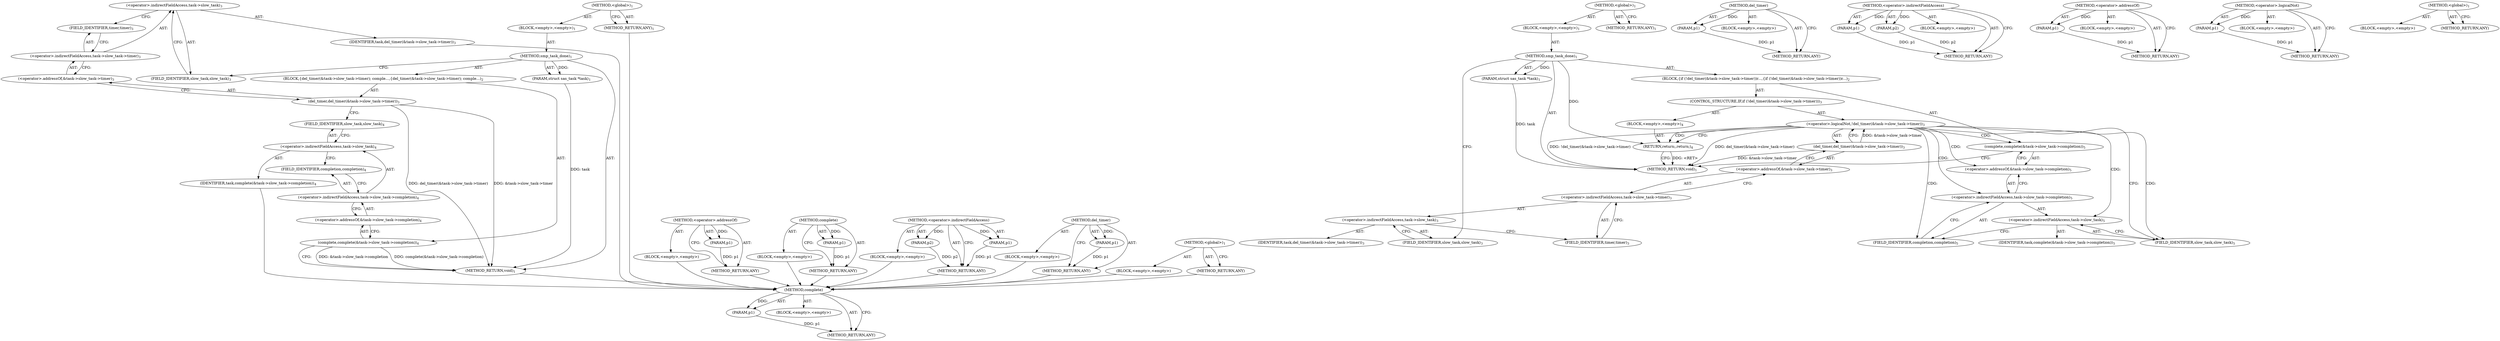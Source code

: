 digraph "&lt;global&gt;" {
vulnerable_63 [label=<(METHOD,complete)>];
vulnerable_64 [label=<(PARAM,p1)>];
vulnerable_65 [label=<(BLOCK,&lt;empty&gt;,&lt;empty&gt;)>];
vulnerable_66 [label=<(METHOD_RETURN,ANY)>];
vulnerable_6 [label=<(METHOD,&lt;global&gt;)<SUB>1</SUB>>];
vulnerable_7 [label=<(BLOCK,&lt;empty&gt;,&lt;empty&gt;)<SUB>1</SUB>>];
vulnerable_8 [label=<(METHOD,smp_task_done)<SUB>1</SUB>>];
vulnerable_9 [label=<(PARAM,struct sas_task *task)<SUB>1</SUB>>];
vulnerable_10 [label=<(BLOCK,{
	if (!del_timer(&amp;task-&gt;slow_task-&gt;timer))
		r...,{
	if (!del_timer(&amp;task-&gt;slow_task-&gt;timer))
		r...)<SUB>2</SUB>>];
vulnerable_11 [label=<(CONTROL_STRUCTURE,IF,if (!del_timer(&amp;task-&gt;slow_task-&gt;timer)))<SUB>3</SUB>>];
vulnerable_12 [label=<(&lt;operator&gt;.logicalNot,!del_timer(&amp;task-&gt;slow_task-&gt;timer))<SUB>3</SUB>>];
vulnerable_13 [label=<(del_timer,del_timer(&amp;task-&gt;slow_task-&gt;timer))<SUB>3</SUB>>];
vulnerable_14 [label=<(&lt;operator&gt;.addressOf,&amp;task-&gt;slow_task-&gt;timer)<SUB>3</SUB>>];
vulnerable_15 [label=<(&lt;operator&gt;.indirectFieldAccess,task-&gt;slow_task-&gt;timer)<SUB>3</SUB>>];
vulnerable_16 [label=<(&lt;operator&gt;.indirectFieldAccess,task-&gt;slow_task)<SUB>3</SUB>>];
vulnerable_17 [label=<(IDENTIFIER,task,del_timer(&amp;task-&gt;slow_task-&gt;timer))<SUB>3</SUB>>];
vulnerable_18 [label=<(FIELD_IDENTIFIER,slow_task,slow_task)<SUB>3</SUB>>];
vulnerable_19 [label=<(FIELD_IDENTIFIER,timer,timer)<SUB>3</SUB>>];
vulnerable_20 [label=<(BLOCK,&lt;empty&gt;,&lt;empty&gt;)<SUB>4</SUB>>];
vulnerable_21 [label=<(RETURN,return;,return;)<SUB>4</SUB>>];
vulnerable_22 [label=<(complete,complete(&amp;task-&gt;slow_task-&gt;completion))<SUB>5</SUB>>];
vulnerable_23 [label=<(&lt;operator&gt;.addressOf,&amp;task-&gt;slow_task-&gt;completion)<SUB>5</SUB>>];
vulnerable_24 [label=<(&lt;operator&gt;.indirectFieldAccess,task-&gt;slow_task-&gt;completion)<SUB>5</SUB>>];
vulnerable_25 [label=<(&lt;operator&gt;.indirectFieldAccess,task-&gt;slow_task)<SUB>5</SUB>>];
vulnerable_26 [label=<(IDENTIFIER,task,complete(&amp;task-&gt;slow_task-&gt;completion))<SUB>5</SUB>>];
vulnerable_27 [label=<(FIELD_IDENTIFIER,slow_task,slow_task)<SUB>5</SUB>>];
vulnerable_28 [label=<(FIELD_IDENTIFIER,completion,completion)<SUB>5</SUB>>];
vulnerable_29 [label=<(METHOD_RETURN,void)<SUB>1</SUB>>];
vulnerable_31 [label=<(METHOD_RETURN,ANY)<SUB>1</SUB>>];
vulnerable_50 [label=<(METHOD,del_timer)>];
vulnerable_51 [label=<(PARAM,p1)>];
vulnerable_52 [label=<(BLOCK,&lt;empty&gt;,&lt;empty&gt;)>];
vulnerable_53 [label=<(METHOD_RETURN,ANY)>];
vulnerable_58 [label=<(METHOD,&lt;operator&gt;.indirectFieldAccess)>];
vulnerable_59 [label=<(PARAM,p1)>];
vulnerable_60 [label=<(PARAM,p2)>];
vulnerable_61 [label=<(BLOCK,&lt;empty&gt;,&lt;empty&gt;)>];
vulnerable_62 [label=<(METHOD_RETURN,ANY)>];
vulnerable_54 [label=<(METHOD,&lt;operator&gt;.addressOf)>];
vulnerable_55 [label=<(PARAM,p1)>];
vulnerable_56 [label=<(BLOCK,&lt;empty&gt;,&lt;empty&gt;)>];
vulnerable_57 [label=<(METHOD_RETURN,ANY)>];
vulnerable_46 [label=<(METHOD,&lt;operator&gt;.logicalNot)>];
vulnerable_47 [label=<(PARAM,p1)>];
vulnerable_48 [label=<(BLOCK,&lt;empty&gt;,&lt;empty&gt;)>];
vulnerable_49 [label=<(METHOD_RETURN,ANY)>];
vulnerable_40 [label=<(METHOD,&lt;global&gt;)<SUB>1</SUB>>];
vulnerable_41 [label=<(BLOCK,&lt;empty&gt;,&lt;empty&gt;)>];
vulnerable_42 [label=<(METHOD_RETURN,ANY)>];
fixed_6 [label=<(METHOD,&lt;global&gt;)<SUB>1</SUB>>];
fixed_7 [label=<(BLOCK,&lt;empty&gt;,&lt;empty&gt;)<SUB>1</SUB>>];
fixed_8 [label=<(METHOD,smp_task_done)<SUB>1</SUB>>];
fixed_9 [label=<(PARAM,struct sas_task *task)<SUB>1</SUB>>];
fixed_10 [label=<(BLOCK,{
	del_timer(&amp;task-&gt;slow_task-&gt;timer);
 	comple...,{
	del_timer(&amp;task-&gt;slow_task-&gt;timer);
 	comple...)<SUB>2</SUB>>];
fixed_11 [label=<(del_timer,del_timer(&amp;task-&gt;slow_task-&gt;timer))<SUB>3</SUB>>];
fixed_12 [label=<(&lt;operator&gt;.addressOf,&amp;task-&gt;slow_task-&gt;timer)<SUB>3</SUB>>];
fixed_13 [label=<(&lt;operator&gt;.indirectFieldAccess,task-&gt;slow_task-&gt;timer)<SUB>3</SUB>>];
fixed_14 [label=<(&lt;operator&gt;.indirectFieldAccess,task-&gt;slow_task)<SUB>3</SUB>>];
fixed_15 [label=<(IDENTIFIER,task,del_timer(&amp;task-&gt;slow_task-&gt;timer))<SUB>3</SUB>>];
fixed_16 [label=<(FIELD_IDENTIFIER,slow_task,slow_task)<SUB>3</SUB>>];
fixed_17 [label=<(FIELD_IDENTIFIER,timer,timer)<SUB>3</SUB>>];
fixed_18 [label=<(complete,complete(&amp;task-&gt;slow_task-&gt;completion))<SUB>4</SUB>>];
fixed_19 [label=<(&lt;operator&gt;.addressOf,&amp;task-&gt;slow_task-&gt;completion)<SUB>4</SUB>>];
fixed_20 [label=<(&lt;operator&gt;.indirectFieldAccess,task-&gt;slow_task-&gt;completion)<SUB>4</SUB>>];
fixed_21 [label=<(&lt;operator&gt;.indirectFieldAccess,task-&gt;slow_task)<SUB>4</SUB>>];
fixed_22 [label=<(IDENTIFIER,task,complete(&amp;task-&gt;slow_task-&gt;completion))<SUB>4</SUB>>];
fixed_23 [label=<(FIELD_IDENTIFIER,slow_task,slow_task)<SUB>4</SUB>>];
fixed_24 [label=<(FIELD_IDENTIFIER,completion,completion)<SUB>4</SUB>>];
fixed_25 [label=<(METHOD_RETURN,void)<SUB>1</SUB>>];
fixed_27 [label=<(METHOD_RETURN,ANY)<SUB>1</SUB>>];
fixed_46 [label=<(METHOD,&lt;operator&gt;.addressOf)>];
fixed_47 [label=<(PARAM,p1)>];
fixed_48 [label=<(BLOCK,&lt;empty&gt;,&lt;empty&gt;)>];
fixed_49 [label=<(METHOD_RETURN,ANY)>];
fixed_55 [label=<(METHOD,complete)>];
fixed_56 [label=<(PARAM,p1)>];
fixed_57 [label=<(BLOCK,&lt;empty&gt;,&lt;empty&gt;)>];
fixed_58 [label=<(METHOD_RETURN,ANY)>];
fixed_50 [label=<(METHOD,&lt;operator&gt;.indirectFieldAccess)>];
fixed_51 [label=<(PARAM,p1)>];
fixed_52 [label=<(PARAM,p2)>];
fixed_53 [label=<(BLOCK,&lt;empty&gt;,&lt;empty&gt;)>];
fixed_54 [label=<(METHOD_RETURN,ANY)>];
fixed_42 [label=<(METHOD,del_timer)>];
fixed_43 [label=<(PARAM,p1)>];
fixed_44 [label=<(BLOCK,&lt;empty&gt;,&lt;empty&gt;)>];
fixed_45 [label=<(METHOD_RETURN,ANY)>];
fixed_36 [label=<(METHOD,&lt;global&gt;)<SUB>1</SUB>>];
fixed_37 [label=<(BLOCK,&lt;empty&gt;,&lt;empty&gt;)>];
fixed_38 [label=<(METHOD_RETURN,ANY)>];
vulnerable_63 -> vulnerable_64  [key=0, label="AST: "];
vulnerable_63 -> vulnerable_64  [key=1, label="DDG: "];
vulnerable_63 -> vulnerable_65  [key=0, label="AST: "];
vulnerable_63 -> vulnerable_66  [key=0, label="AST: "];
vulnerable_63 -> vulnerable_66  [key=1, label="CFG: "];
vulnerable_64 -> vulnerable_66  [key=0, label="DDG: p1"];
vulnerable_6 -> vulnerable_7  [key=0, label="AST: "];
vulnerable_6 -> vulnerable_31  [key=0, label="AST: "];
vulnerable_6 -> vulnerable_31  [key=1, label="CFG: "];
vulnerable_7 -> vulnerable_8  [key=0, label="AST: "];
vulnerable_8 -> vulnerable_9  [key=0, label="AST: "];
vulnerable_8 -> vulnerable_9  [key=1, label="DDG: "];
vulnerable_8 -> vulnerable_10  [key=0, label="AST: "];
vulnerable_8 -> vulnerable_29  [key=0, label="AST: "];
vulnerable_8 -> vulnerable_18  [key=0, label="CFG: "];
vulnerable_8 -> vulnerable_21  [key=0, label="DDG: "];
vulnerable_9 -> vulnerable_29  [key=0, label="DDG: task"];
vulnerable_10 -> vulnerable_11  [key=0, label="AST: "];
vulnerable_10 -> vulnerable_22  [key=0, label="AST: "];
vulnerable_11 -> vulnerable_12  [key=0, label="AST: "];
vulnerable_11 -> vulnerable_20  [key=0, label="AST: "];
vulnerable_12 -> vulnerable_13  [key=0, label="AST: "];
vulnerable_12 -> vulnerable_21  [key=0, label="CFG: "];
vulnerable_12 -> vulnerable_21  [key=1, label="CDG: "];
vulnerable_12 -> vulnerable_27  [key=0, label="CFG: "];
vulnerable_12 -> vulnerable_27  [key=1, label="CDG: "];
vulnerable_12 -> vulnerable_29  [key=0, label="DDG: del_timer(&amp;task-&gt;slow_task-&gt;timer)"];
vulnerable_12 -> vulnerable_29  [key=1, label="DDG: !del_timer(&amp;task-&gt;slow_task-&gt;timer)"];
vulnerable_12 -> vulnerable_24  [key=0, label="CDG: "];
vulnerable_12 -> vulnerable_25  [key=0, label="CDG: "];
vulnerable_12 -> vulnerable_22  [key=0, label="CDG: "];
vulnerable_12 -> vulnerable_23  [key=0, label="CDG: "];
vulnerable_12 -> vulnerable_28  [key=0, label="CDG: "];
vulnerable_13 -> vulnerable_14  [key=0, label="AST: "];
vulnerable_13 -> vulnerable_12  [key=0, label="CFG: "];
vulnerable_13 -> vulnerable_12  [key=1, label="DDG: &amp;task-&gt;slow_task-&gt;timer"];
vulnerable_13 -> vulnerable_29  [key=0, label="DDG: &amp;task-&gt;slow_task-&gt;timer"];
vulnerable_14 -> vulnerable_15  [key=0, label="AST: "];
vulnerable_14 -> vulnerable_13  [key=0, label="CFG: "];
vulnerable_15 -> vulnerable_16  [key=0, label="AST: "];
vulnerable_15 -> vulnerable_19  [key=0, label="AST: "];
vulnerable_15 -> vulnerable_14  [key=0, label="CFG: "];
vulnerable_16 -> vulnerable_17  [key=0, label="AST: "];
vulnerable_16 -> vulnerable_18  [key=0, label="AST: "];
vulnerable_16 -> vulnerable_19  [key=0, label="CFG: "];
vulnerable_18 -> vulnerable_16  [key=0, label="CFG: "];
vulnerable_19 -> vulnerable_15  [key=0, label="CFG: "];
vulnerable_20 -> vulnerable_21  [key=0, label="AST: "];
vulnerable_21 -> vulnerable_29  [key=0, label="CFG: "];
vulnerable_21 -> vulnerable_29  [key=1, label="DDG: &lt;RET&gt;"];
vulnerable_22 -> vulnerable_23  [key=0, label="AST: "];
vulnerable_22 -> vulnerable_29  [key=0, label="CFG: "];
vulnerable_23 -> vulnerable_24  [key=0, label="AST: "];
vulnerable_23 -> vulnerable_22  [key=0, label="CFG: "];
vulnerable_24 -> vulnerable_25  [key=0, label="AST: "];
vulnerable_24 -> vulnerable_28  [key=0, label="AST: "];
vulnerable_24 -> vulnerable_23  [key=0, label="CFG: "];
vulnerable_25 -> vulnerable_26  [key=0, label="AST: "];
vulnerable_25 -> vulnerable_27  [key=0, label="AST: "];
vulnerable_25 -> vulnerable_28  [key=0, label="CFG: "];
vulnerable_27 -> vulnerable_25  [key=0, label="CFG: "];
vulnerable_28 -> vulnerable_24  [key=0, label="CFG: "];
vulnerable_50 -> vulnerable_51  [key=0, label="AST: "];
vulnerable_50 -> vulnerable_51  [key=1, label="DDG: "];
vulnerable_50 -> vulnerable_52  [key=0, label="AST: "];
vulnerable_50 -> vulnerable_53  [key=0, label="AST: "];
vulnerable_50 -> vulnerable_53  [key=1, label="CFG: "];
vulnerable_51 -> vulnerable_53  [key=0, label="DDG: p1"];
vulnerable_58 -> vulnerable_59  [key=0, label="AST: "];
vulnerable_58 -> vulnerable_59  [key=1, label="DDG: "];
vulnerable_58 -> vulnerable_61  [key=0, label="AST: "];
vulnerable_58 -> vulnerable_60  [key=0, label="AST: "];
vulnerable_58 -> vulnerable_60  [key=1, label="DDG: "];
vulnerable_58 -> vulnerable_62  [key=0, label="AST: "];
vulnerable_58 -> vulnerable_62  [key=1, label="CFG: "];
vulnerable_59 -> vulnerable_62  [key=0, label="DDG: p1"];
vulnerable_60 -> vulnerable_62  [key=0, label="DDG: p2"];
vulnerable_54 -> vulnerable_55  [key=0, label="AST: "];
vulnerable_54 -> vulnerable_55  [key=1, label="DDG: "];
vulnerable_54 -> vulnerable_56  [key=0, label="AST: "];
vulnerable_54 -> vulnerable_57  [key=0, label="AST: "];
vulnerable_54 -> vulnerable_57  [key=1, label="CFG: "];
vulnerable_55 -> vulnerable_57  [key=0, label="DDG: p1"];
vulnerable_46 -> vulnerable_47  [key=0, label="AST: "];
vulnerable_46 -> vulnerable_47  [key=1, label="DDG: "];
vulnerable_46 -> vulnerable_48  [key=0, label="AST: "];
vulnerable_46 -> vulnerable_49  [key=0, label="AST: "];
vulnerable_46 -> vulnerable_49  [key=1, label="CFG: "];
vulnerable_47 -> vulnerable_49  [key=0, label="DDG: p1"];
vulnerable_40 -> vulnerable_41  [key=0, label="AST: "];
vulnerable_40 -> vulnerable_42  [key=0, label="AST: "];
vulnerable_40 -> vulnerable_42  [key=1, label="CFG: "];
fixed_6 -> fixed_7  [key=0, label="AST: "];
fixed_6 -> fixed_27  [key=0, label="AST: "];
fixed_6 -> fixed_27  [key=1, label="CFG: "];
fixed_7 -> fixed_8  [key=0, label="AST: "];
fixed_8 -> fixed_9  [key=0, label="AST: "];
fixed_8 -> fixed_9  [key=1, label="DDG: "];
fixed_8 -> fixed_10  [key=0, label="AST: "];
fixed_8 -> fixed_25  [key=0, label="AST: "];
fixed_8 -> fixed_16  [key=0, label="CFG: "];
fixed_9 -> fixed_25  [key=0, label="DDG: task"];
fixed_10 -> fixed_11  [key=0, label="AST: "];
fixed_10 -> fixed_18  [key=0, label="AST: "];
fixed_11 -> fixed_12  [key=0, label="AST: "];
fixed_11 -> fixed_23  [key=0, label="CFG: "];
fixed_11 -> fixed_25  [key=0, label="DDG: &amp;task-&gt;slow_task-&gt;timer"];
fixed_11 -> fixed_25  [key=1, label="DDG: del_timer(&amp;task-&gt;slow_task-&gt;timer)"];
fixed_12 -> fixed_13  [key=0, label="AST: "];
fixed_12 -> fixed_11  [key=0, label="CFG: "];
fixed_13 -> fixed_14  [key=0, label="AST: "];
fixed_13 -> fixed_17  [key=0, label="AST: "];
fixed_13 -> fixed_12  [key=0, label="CFG: "];
fixed_14 -> fixed_15  [key=0, label="AST: "];
fixed_14 -> fixed_16  [key=0, label="AST: "];
fixed_14 -> fixed_17  [key=0, label="CFG: "];
fixed_15 -> vulnerable_63  [key=0];
fixed_16 -> fixed_14  [key=0, label="CFG: "];
fixed_17 -> fixed_13  [key=0, label="CFG: "];
fixed_18 -> fixed_19  [key=0, label="AST: "];
fixed_18 -> fixed_25  [key=0, label="CFG: "];
fixed_18 -> fixed_25  [key=1, label="DDG: &amp;task-&gt;slow_task-&gt;completion"];
fixed_18 -> fixed_25  [key=2, label="DDG: complete(&amp;task-&gt;slow_task-&gt;completion)"];
fixed_19 -> fixed_20  [key=0, label="AST: "];
fixed_19 -> fixed_18  [key=0, label="CFG: "];
fixed_20 -> fixed_21  [key=0, label="AST: "];
fixed_20 -> fixed_24  [key=0, label="AST: "];
fixed_20 -> fixed_19  [key=0, label="CFG: "];
fixed_21 -> fixed_22  [key=0, label="AST: "];
fixed_21 -> fixed_23  [key=0, label="AST: "];
fixed_21 -> fixed_24  [key=0, label="CFG: "];
fixed_22 -> vulnerable_63  [key=0];
fixed_23 -> fixed_21  [key=0, label="CFG: "];
fixed_24 -> fixed_20  [key=0, label="CFG: "];
fixed_25 -> vulnerable_63  [key=0];
fixed_27 -> vulnerable_63  [key=0];
fixed_46 -> fixed_47  [key=0, label="AST: "];
fixed_46 -> fixed_47  [key=1, label="DDG: "];
fixed_46 -> fixed_48  [key=0, label="AST: "];
fixed_46 -> fixed_49  [key=0, label="AST: "];
fixed_46 -> fixed_49  [key=1, label="CFG: "];
fixed_47 -> fixed_49  [key=0, label="DDG: p1"];
fixed_48 -> vulnerable_63  [key=0];
fixed_49 -> vulnerable_63  [key=0];
fixed_55 -> fixed_56  [key=0, label="AST: "];
fixed_55 -> fixed_56  [key=1, label="DDG: "];
fixed_55 -> fixed_57  [key=0, label="AST: "];
fixed_55 -> fixed_58  [key=0, label="AST: "];
fixed_55 -> fixed_58  [key=1, label="CFG: "];
fixed_56 -> fixed_58  [key=0, label="DDG: p1"];
fixed_57 -> vulnerable_63  [key=0];
fixed_58 -> vulnerable_63  [key=0];
fixed_50 -> fixed_51  [key=0, label="AST: "];
fixed_50 -> fixed_51  [key=1, label="DDG: "];
fixed_50 -> fixed_53  [key=0, label="AST: "];
fixed_50 -> fixed_52  [key=0, label="AST: "];
fixed_50 -> fixed_52  [key=1, label="DDG: "];
fixed_50 -> fixed_54  [key=0, label="AST: "];
fixed_50 -> fixed_54  [key=1, label="CFG: "];
fixed_51 -> fixed_54  [key=0, label="DDG: p1"];
fixed_52 -> fixed_54  [key=0, label="DDG: p2"];
fixed_53 -> vulnerable_63  [key=0];
fixed_54 -> vulnerable_63  [key=0];
fixed_42 -> fixed_43  [key=0, label="AST: "];
fixed_42 -> fixed_43  [key=1, label="DDG: "];
fixed_42 -> fixed_44  [key=0, label="AST: "];
fixed_42 -> fixed_45  [key=0, label="AST: "];
fixed_42 -> fixed_45  [key=1, label="CFG: "];
fixed_43 -> fixed_45  [key=0, label="DDG: p1"];
fixed_44 -> vulnerable_63  [key=0];
fixed_45 -> vulnerable_63  [key=0];
fixed_36 -> fixed_37  [key=0, label="AST: "];
fixed_36 -> fixed_38  [key=0, label="AST: "];
fixed_36 -> fixed_38  [key=1, label="CFG: "];
fixed_37 -> vulnerable_63  [key=0];
fixed_38 -> vulnerable_63  [key=0];
}
